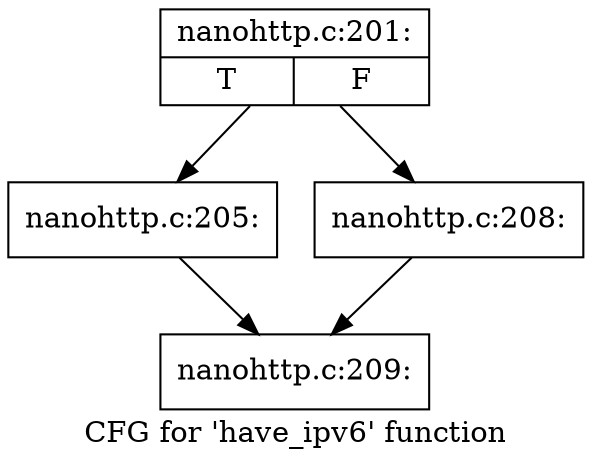 digraph "CFG for 'have_ipv6' function" {
	label="CFG for 'have_ipv6' function";

	Node0x564de247eb40 [shape=record,label="{nanohttp.c:201:|{<s0>T|<s1>F}}"];
	Node0x564de247eb40 -> Node0x564de24a0600;
	Node0x564de247eb40 -> Node0x564de24a0650;
	Node0x564de24a0600 [shape=record,label="{nanohttp.c:205:}"];
	Node0x564de24a0600 -> Node0x564de249e700;
	Node0x564de24a0650 [shape=record,label="{nanohttp.c:208:}"];
	Node0x564de24a0650 -> Node0x564de249e700;
	Node0x564de249e700 [shape=record,label="{nanohttp.c:209:}"];
}
